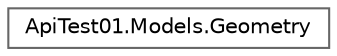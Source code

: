digraph "Graphe hiérarchique des classes"
{
 // LATEX_PDF_SIZE
  bgcolor="transparent";
  edge [fontname=Helvetica,fontsize=10,labelfontname=Helvetica,labelfontsize=10];
  node [fontname=Helvetica,fontsize=10,shape=box,height=0.2,width=0.4];
  rankdir="LR";
  Node0 [id="Node000000",label="ApiTest01.Models.Geometry",height=0.2,width=0.4,color="grey40", fillcolor="white", style="filled",URL="$class_api_test01_1_1_models_1_1_geometry.html",tooltip="The geometry."];
}
